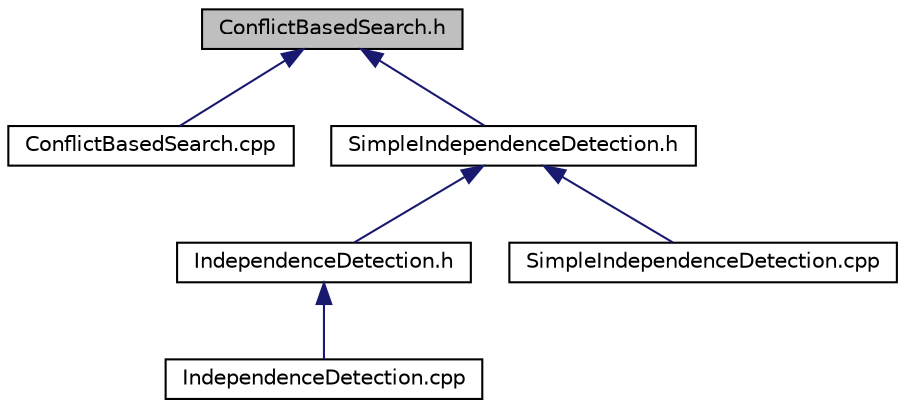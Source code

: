 digraph "ConflictBasedSearch.h"
{
 // INTERACTIVE_SVG=YES
 // LATEX_PDF_SIZE
  edge [fontname="Helvetica",fontsize="10",labelfontname="Helvetica",labelfontsize="10"];
  node [fontname="Helvetica",fontsize="10",shape=record];
  Node1 [label="ConflictBasedSearch.h",height=0.2,width=0.4,color="black", fillcolor="grey75", style="filled", fontcolor="black",tooltip=" "];
  Node1 -> Node2 [dir="back",color="midnightblue",fontsize="10",style="solid",fontname="Helvetica"];
  Node2 [label="ConflictBasedSearch.cpp",height=0.2,width=0.4,color="black", fillcolor="white", style="filled",URL="$ConflictBasedSearch_8cpp.html",tooltip=" "];
  Node1 -> Node3 [dir="back",color="midnightblue",fontsize="10",style="solid",fontname="Helvetica"];
  Node3 [label="SimpleIndependenceDetection.h",height=0.2,width=0.4,color="black", fillcolor="white", style="filled",URL="$SimpleIndependenceDetection_8h.html",tooltip=" "];
  Node3 -> Node4 [dir="back",color="midnightblue",fontsize="10",style="solid",fontname="Helvetica"];
  Node4 [label="IndependenceDetection.h",height=0.2,width=0.4,color="black", fillcolor="white", style="filled",URL="$IndependenceDetection_8h.html",tooltip=" "];
  Node4 -> Node5 [dir="back",color="midnightblue",fontsize="10",style="solid",fontname="Helvetica"];
  Node5 [label="IndependenceDetection.cpp",height=0.2,width=0.4,color="black", fillcolor="white", style="filled",URL="$IndependenceDetection_8cpp.html",tooltip=" "];
  Node3 -> Node6 [dir="back",color="midnightblue",fontsize="10",style="solid",fontname="Helvetica"];
  Node6 [label="SimpleIndependenceDetection.cpp",height=0.2,width=0.4,color="black", fillcolor="white", style="filled",URL="$SimpleIndependenceDetection_8cpp.html",tooltip=" "];
}
